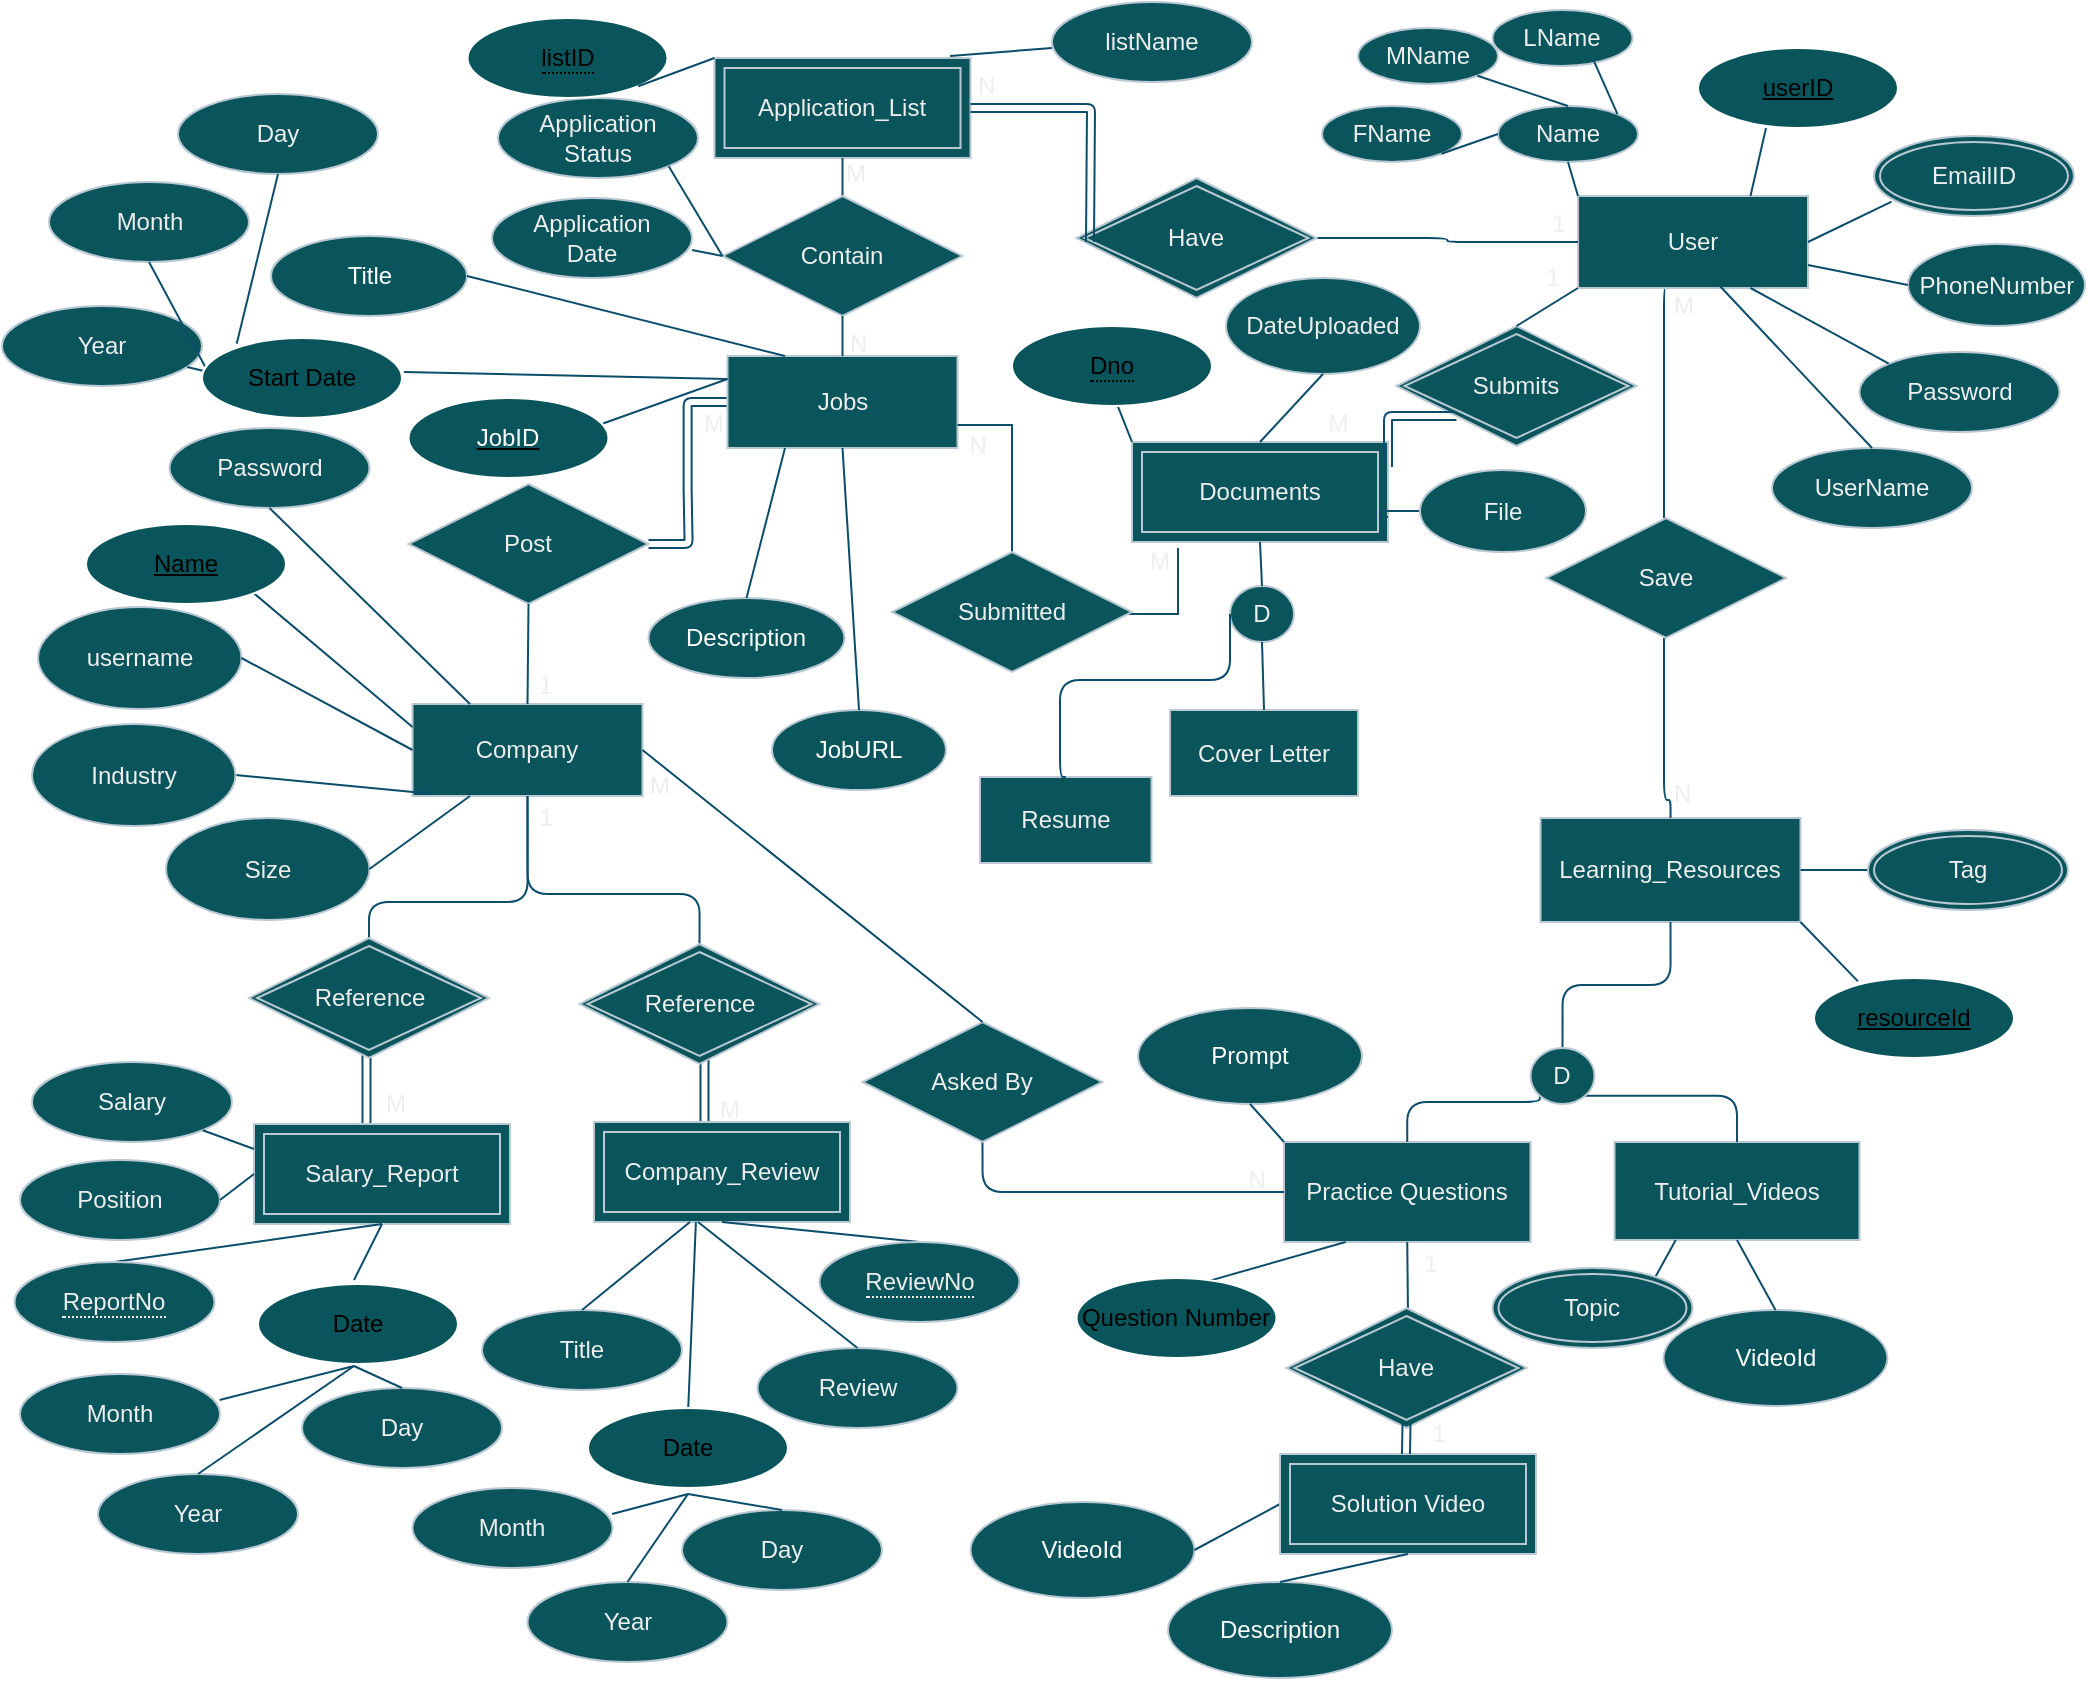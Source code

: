 <mxfile>
    <diagram id="C7LzCkIfsC1N3TE_U1xG" name="Page-1">
        <mxGraphModel dx="318" dy="605" grid="0" gridSize="10" guides="1" tooltips="1" connect="1" arrows="1" fold="1" page="1" pageScale="1" pageWidth="1100" pageHeight="850" math="0" shadow="0">
            <root>
                <mxCell id="0"/>
                <mxCell id="1" parent="0"/>
                <mxCell id="40" style="edgeStyle=orthogonalEdgeStyle;curved=0;rounded=1;sketch=0;orthogonalLoop=1;jettySize=auto;html=1;exitX=0;exitY=0.5;exitDx=0;exitDy=0;entryX=1;entryY=0.5;entryDx=0;entryDy=0;startArrow=none;startFill=0;endArrow=none;endFill=0;strokeColor=#0B4D6A;shape=link;" parent="1" source="15" target="38" edge="1">
                    <mxGeometry relative="1" as="geometry"/>
                </mxCell>
                <mxCell id="15" value="Jobs" style="whiteSpace=wrap;html=1;align=center;rounded=0;sketch=0;fontColor=#EEEEEE;strokeColor=#BAC8D3;fillColor=#09555B;" parent="1" vertex="1">
                    <mxGeometry x="364.75" y="183" width="115" height="46" as="geometry"/>
                </mxCell>
                <mxCell id="55" style="edgeStyle=orthogonalEdgeStyle;curved=0;rounded=1;sketch=0;orthogonalLoop=1;jettySize=auto;html=1;exitX=0.5;exitY=1;exitDx=0;exitDy=0;entryX=0.5;entryY=0;entryDx=0;entryDy=0;startArrow=none;startFill=0;endArrow=none;endFill=0;strokeColor=#0B4D6A;" parent="1" edge="1">
                    <mxGeometry relative="1" as="geometry">
                        <Array as="points">
                            <mxPoint x="833" y="149"/>
                        </Array>
                        <mxPoint x="834.5" y="149" as="sourcePoint"/>
                        <mxPoint x="833" y="264" as="targetPoint"/>
                    </mxGeometry>
                </mxCell>
                <mxCell id="16" value="User" style="whiteSpace=wrap;html=1;align=center;rounded=0;sketch=0;fontColor=#EEEEEE;strokeColor=#BAC8D3;fillColor=#09555B;" parent="1" vertex="1">
                    <mxGeometry x="790" y="103" width="115" height="46" as="geometry"/>
                </mxCell>
                <mxCell id="19" value="Learning_Resources" style="whiteSpace=wrap;html=1;align=center;rounded=0;sketch=0;fontColor=#EEEEEE;strokeColor=#BAC8D3;fillColor=#09555B;" parent="1" vertex="1">
                    <mxGeometry x="771.25" y="414" width="130" height="52" as="geometry"/>
                </mxCell>
                <mxCell id="20" value="&lt;span&gt;Application_List&lt;/span&gt;" style="shape=ext;margin=3;double=1;whiteSpace=wrap;html=1;align=center;rounded=0;sketch=0;fontColor=#EEEEEE;strokeColor=#BAC8D3;fillColor=#09555B;" parent="1" vertex="1">
                    <mxGeometry x="358.25" y="34" width="128" height="50" as="geometry"/>
                </mxCell>
                <mxCell id="24" value="Company" style="whiteSpace=wrap;html=1;align=center;rounded=0;sketch=0;fontColor=#EEEEEE;strokeColor=#BAC8D3;fillColor=#09555B;" parent="1" vertex="1">
                    <mxGeometry x="207.25" y="357" width="115" height="46" as="geometry"/>
                </mxCell>
                <mxCell id="26" value="Practice Questions" style="whiteSpace=wrap;html=1;align=center;rounded=0;sketch=0;fontColor=#EEEEEE;strokeColor=#BAC8D3;fillColor=#09555B;" parent="1" vertex="1">
                    <mxGeometry x="643" y="576" width="123.25" height="50" as="geometry"/>
                </mxCell>
                <mxCell id="27" value="Tutorial_Videos" style="whiteSpace=wrap;html=1;align=center;rounded=0;sketch=0;fontColor=#EEEEEE;strokeColor=#BAC8D3;fillColor=#09555B;" parent="1" vertex="1">
                    <mxGeometry x="808.25" y="576" width="122.5" height="49" as="geometry"/>
                </mxCell>
                <mxCell id="29" style="edgeStyle=orthogonalEdgeStyle;curved=0;rounded=1;sketch=0;orthogonalLoop=1;jettySize=auto;html=1;exitX=1;exitY=1;exitDx=0;exitDy=0;entryX=0.5;entryY=0;entryDx=0;entryDy=0;strokeColor=#0B4D6A;startArrow=none;startFill=0;endArrow=none;endFill=0;" parent="1" source="28" target="27" edge="1">
                    <mxGeometry relative="1" as="geometry"/>
                </mxCell>
                <mxCell id="30" style="edgeStyle=orthogonalEdgeStyle;curved=0;rounded=1;sketch=0;orthogonalLoop=1;jettySize=auto;html=1;exitX=0;exitY=1;exitDx=0;exitDy=0;entryX=0.5;entryY=0;entryDx=0;entryDy=0;strokeColor=#0B4D6A;endArrow=none;endFill=0;" parent="1" source="28" target="26" edge="1">
                    <mxGeometry relative="1" as="geometry">
                        <Array as="points">
                            <mxPoint x="771.25" y="556"/>
                            <mxPoint x="705.25" y="556"/>
                        </Array>
                    </mxGeometry>
                </mxCell>
                <mxCell id="31" style="edgeStyle=orthogonalEdgeStyle;curved=0;rounded=1;sketch=0;orthogonalLoop=1;jettySize=auto;html=1;exitX=0.5;exitY=0;exitDx=0;exitDy=0;entryX=0.5;entryY=1;entryDx=0;entryDy=0;startArrow=none;startFill=0;endArrow=none;endFill=0;strokeColor=#0B4D6A;" parent="1" source="28" target="19" edge="1">
                    <mxGeometry relative="1" as="geometry"/>
                </mxCell>
                <mxCell id="28" value="D" style="ellipse;whiteSpace=wrap;html=1;align=center;rounded=0;sketch=0;fontColor=#EEEEEE;strokeColor=#BAC8D3;fillColor=#09555B;" parent="1" vertex="1">
                    <mxGeometry x="766.25" y="529" width="32" height="28" as="geometry"/>
                </mxCell>
                <mxCell id="34" style="edgeStyle=orthogonalEdgeStyle;curved=0;rounded=1;sketch=0;orthogonalLoop=1;jettySize=auto;html=1;exitX=1;exitY=0.5;exitDx=0;exitDy=0;entryX=0;entryY=0.5;entryDx=0;entryDy=0;startArrow=none;startFill=0;endArrow=none;endFill=0;strokeColor=#0B4D6A;" parent="1" source="48" target="16" edge="1">
                    <mxGeometry relative="1" as="geometry">
                        <mxPoint x="399.25" y="95" as="sourcePoint"/>
                    </mxGeometry>
                </mxCell>
                <mxCell id="36" style="edgeStyle=orthogonalEdgeStyle;curved=0;rounded=1;sketch=0;orthogonalLoop=1;jettySize=auto;html=1;exitX=0.5;exitY=0;exitDx=0;exitDy=0;entryX=0.5;entryY=1;entryDx=0;entryDy=0;startArrow=none;startFill=0;endArrow=none;endFill=0;strokeColor=#0B4D6A;" parent="1" source="35" target="20" edge="1">
                    <mxGeometry relative="1" as="geometry"/>
                </mxCell>
                <mxCell id="35" value="Contain" style="shape=rhombus;perimeter=rhombusPerimeter;whiteSpace=wrap;html=1;align=center;rounded=0;sketch=0;fontColor=#EEEEEE;strokeColor=#BAC8D3;fillColor=#09555B;" parent="1" vertex="1">
                    <mxGeometry x="362.25" y="103" width="120" height="60" as="geometry"/>
                </mxCell>
                <mxCell id="38" value="Post" style="shape=rhombus;perimeter=rhombusPerimeter;whiteSpace=wrap;html=1;align=center;rounded=0;sketch=0;fontColor=#EEEEEE;strokeColor=#BAC8D3;fillColor=#09555B;" parent="1" vertex="1">
                    <mxGeometry x="205.25" y="247" width="120" height="60" as="geometry"/>
                </mxCell>
                <mxCell id="42" style="edgeStyle=orthogonalEdgeStyle;curved=0;rounded=1;sketch=0;orthogonalLoop=1;jettySize=auto;html=1;entryX=0.5;entryY=0;entryDx=0;entryDy=0;startArrow=none;startFill=0;endArrow=none;endFill=0;strokeColor=#0B4D6A;shape=link;" parent="1" edge="1">
                    <mxGeometry relative="1" as="geometry">
                        <mxPoint x="184.25" y="513" as="sourcePoint"/>
                        <mxPoint x="184.25" y="572" as="targetPoint"/>
                    </mxGeometry>
                </mxCell>
                <mxCell id="43" style="edgeStyle=orthogonalEdgeStyle;curved=0;rounded=1;sketch=0;orthogonalLoop=1;jettySize=auto;html=1;exitX=0.5;exitY=0;exitDx=0;exitDy=0;entryX=0.5;entryY=1;entryDx=0;entryDy=0;startArrow=none;startFill=0;endArrow=none;endFill=0;strokeColor=#0B4D6A;" parent="1" source="L6PEySfdvGnuXhV4zKSl-156" target="24" edge="1">
                    <mxGeometry relative="1" as="geometry">
                        <mxPoint x="184.25" y="453" as="sourcePoint"/>
                        <Array as="points">
                            <mxPoint x="186" y="456"/>
                            <mxPoint x="265" y="456"/>
                        </Array>
                    </mxGeometry>
                </mxCell>
                <mxCell id="46" style="edgeStyle=orthogonalEdgeStyle;curved=0;rounded=1;sketch=0;orthogonalLoop=1;jettySize=auto;html=1;entryX=0.5;entryY=1;entryDx=0;entryDy=0;startArrow=none;startFill=0;endArrow=none;endFill=0;strokeColor=#0B4D6A;exitX=0.5;exitY=0;exitDx=0;exitDy=0;" parent="1" source="L6PEySfdvGnuXhV4zKSl-157" target="24" edge="1">
                    <mxGeometry relative="1" as="geometry">
                        <mxPoint x="353.286" y="453.018" as="sourcePoint"/>
                        <Array as="points">
                            <mxPoint x="351" y="452"/>
                            <mxPoint x="265" y="452"/>
                        </Array>
                    </mxGeometry>
                </mxCell>
                <mxCell id="47" style="edgeStyle=orthogonalEdgeStyle;curved=0;rounded=1;sketch=0;orthogonalLoop=1;jettySize=auto;html=1;exitX=0.5;exitY=1;exitDx=0;exitDy=0;entryX=0.5;entryY=0;entryDx=0;entryDy=0;startArrow=none;startFill=0;endArrow=none;endFill=0;strokeColor=#0B4D6A;shape=link;" parent="1" edge="1">
                    <mxGeometry relative="1" as="geometry">
                        <mxPoint x="353.25" y="513" as="sourcePoint"/>
                        <mxPoint x="353.25" y="571.0" as="targetPoint"/>
                    </mxGeometry>
                </mxCell>
                <mxCell id="48" value="Have" style="shape=rhombus;double=1;perimeter=rhombusPerimeter;whiteSpace=wrap;html=1;align=center;rounded=0;sketch=0;fontColor=#EEEEEE;strokeColor=#BAC8D3;fillColor=#09555B;" parent="1" vertex="1">
                    <mxGeometry x="539.25" y="94" width="120" height="60" as="geometry"/>
                </mxCell>
                <mxCell id="53" style="edgeStyle=orthogonalEdgeStyle;curved=0;rounded=1;sketch=0;orthogonalLoop=1;jettySize=auto;html=1;exitX=0.5;exitY=1;exitDx=0;exitDy=0;entryX=0;entryY=0.5;entryDx=0;entryDy=0;startArrow=none;startFill=0;endArrow=none;endFill=0;strokeColor=#0B4D6A;" parent="1" source="51" target="26" edge="1">
                    <mxGeometry relative="1" as="geometry"/>
                </mxCell>
                <mxCell id="51" value="Asked By" style="shape=rhombus;perimeter=rhombusPerimeter;whiteSpace=wrap;html=1;align=center;rounded=0;sketch=0;fontColor=#EEEEEE;strokeColor=#BAC8D3;fillColor=#09555B;" parent="1" vertex="1">
                    <mxGeometry x="432.25" y="516" width="120" height="60" as="geometry"/>
                </mxCell>
                <mxCell id="56" style="edgeStyle=orthogonalEdgeStyle;curved=0;rounded=1;sketch=0;orthogonalLoop=1;jettySize=auto;html=1;exitX=0.5;exitY=1;exitDx=0;exitDy=0;entryX=0.5;entryY=0;entryDx=0;entryDy=0;startArrow=none;startFill=0;endArrow=none;endFill=0;strokeColor=#0B4D6A;" parent="1" target="19" edge="1">
                    <mxGeometry relative="1" as="geometry">
                        <mxPoint x="833.0" y="324" as="sourcePoint"/>
                        <mxPoint x="845.25" y="431.0" as="targetPoint"/>
                        <Array as="points">
                            <mxPoint x="833" y="405"/>
                            <mxPoint x="836" y="405"/>
                        </Array>
                    </mxGeometry>
                </mxCell>
                <mxCell id="54" value="Save" style="shape=rhombus;perimeter=rhombusPerimeter;whiteSpace=wrap;html=1;align=center;rounded=0;sketch=0;fontColor=#EEEEEE;strokeColor=#BAC8D3;fillColor=#09555B;" parent="1" vertex="1">
                    <mxGeometry x="774" y="264" width="120" height="60" as="geometry"/>
                </mxCell>
                <mxCell id="58" style="edgeStyle=orthogonalEdgeStyle;curved=0;rounded=1;sketch=0;orthogonalLoop=1;jettySize=auto;html=1;entryX=0.5;entryY=1;entryDx=0;entryDy=0;startArrow=none;startFill=0;endArrow=none;endFill=0;strokeColor=#0B4D6A;" parent="1" target="26" edge="1">
                    <mxGeometry relative="1" as="geometry">
                        <mxPoint x="705.0" y="663" as="sourcePoint"/>
                    </mxGeometry>
                </mxCell>
                <mxCell id="L6PEySfdvGnuXhV4zKSl-62" value="&lt;font color=&quot;#ffffff&quot;&gt;VideoId&lt;/font&gt;" style="ellipse;whiteSpace=wrap;html=1;fillColor=#09555B;strokeColor=#BAC8D3;fontColor=#EEEEEE;" parent="1" vertex="1">
                    <mxGeometry x="486.25" y="756" width="112" height="48" as="geometry"/>
                </mxCell>
                <mxCell id="L6PEySfdvGnuXhV4zKSl-70" value="" style="endArrow=none;html=1;rounded=0;entryX=0;entryY=0.5;entryDx=0;entryDy=0;exitX=1;exitY=0.5;exitDx=0;exitDy=0;strokeColor=#0B4D6A;" parent="1" source="L6PEySfdvGnuXhV4zKSl-62" target="L6PEySfdvGnuXhV4zKSl-73" edge="1">
                    <mxGeometry width="50" height="50" relative="1" as="geometry">
                        <mxPoint x="567" y="836" as="sourcePoint"/>
                        <mxPoint x="643.75" y="802.75" as="targetPoint"/>
                    </mxGeometry>
                </mxCell>
                <mxCell id="L6PEySfdvGnuXhV4zKSl-73" value="Solution Video" style="shape=ext;margin=3;double=1;whiteSpace=wrap;html=1;align=center;rounded=0;sketch=0;fontColor=#EEEEEE;strokeColor=#BAC8D3;fillColor=#09555B;" parent="1" vertex="1">
                    <mxGeometry x="641" y="732" width="128" height="50" as="geometry"/>
                </mxCell>
                <mxCell id="L6PEySfdvGnuXhV4zKSl-74" value="Have" style="shape=rhombus;double=1;perimeter=rhombusPerimeter;whiteSpace=wrap;html=1;align=center;rounded=0;sketch=0;fontColor=#EEEEEE;strokeColor=#BAC8D3;fillColor=#09555B;" parent="1" vertex="1">
                    <mxGeometry x="644.25" y="659" width="120" height="60" as="geometry"/>
                </mxCell>
                <mxCell id="L6PEySfdvGnuXhV4zKSl-78" value="&lt;font color=&quot;#ffffff&quot;&gt;Description&lt;/font&gt;" style="ellipse;whiteSpace=wrap;html=1;fillColor=#09555B;strokeColor=#BAC8D3;fontColor=#EEEEEE;" parent="1" vertex="1">
                    <mxGeometry x="585" y="796" width="112" height="48" as="geometry"/>
                </mxCell>
                <mxCell id="L6PEySfdvGnuXhV4zKSl-80" value="" style="endArrow=none;html=1;rounded=0;entryX=0.5;entryY=1;entryDx=0;entryDy=0;exitX=0.5;exitY=0;exitDx=0;exitDy=0;strokeColor=#0B4D6A;" parent="1" source="L6PEySfdvGnuXhV4zKSl-78" target="L6PEySfdvGnuXhV4zKSl-73" edge="1">
                    <mxGeometry width="50" height="50" relative="1" as="geometry">
                        <mxPoint x="577" y="846.0" as="sourcePoint"/>
                        <mxPoint x="653.75" y="812.75" as="targetPoint"/>
                        <Array as="points"/>
                    </mxGeometry>
                </mxCell>
                <mxCell id="L6PEySfdvGnuXhV4zKSl-89" value="" style="endArrow=none;html=1;rounded=0;entryX=0.25;entryY=1;entryDx=0;entryDy=0;exitX=0.61;exitY=0.06;exitDx=0;exitDy=0;exitPerimeter=0;strokeColor=#0B4D6A;" parent="1" target="26" edge="1">
                    <mxGeometry width="50" height="50" relative="1" as="geometry">
                        <mxPoint x="599.03" y="647.3" as="sourcePoint"/>
                        <mxPoint x="655" y="617" as="targetPoint"/>
                    </mxGeometry>
                </mxCell>
                <mxCell id="L6PEySfdvGnuXhV4zKSl-92" value="&lt;font color=&quot;#ffffff&quot;&gt;VideoId&lt;/font&gt;" style="ellipse;whiteSpace=wrap;html=1;fillColor=#09555B;strokeColor=#BAC8D3;fontColor=#EEEEEE;" parent="1" vertex="1">
                    <mxGeometry x="832.75" y="660" width="112" height="48" as="geometry"/>
                </mxCell>
                <mxCell id="L6PEySfdvGnuXhV4zKSl-93" value="" style="endArrow=none;html=1;rounded=0;entryX=0.5;entryY=0;entryDx=0;entryDy=0;exitX=0.5;exitY=1;exitDx=0;exitDy=0;strokeColor=#0B4D6A;" parent="1" source="27" target="L6PEySfdvGnuXhV4zKSl-92" edge="1">
                    <mxGeometry width="50" height="50" relative="1" as="geometry">
                        <mxPoint x="715" y="467" as="sourcePoint"/>
                        <mxPoint x="765" y="417" as="targetPoint"/>
                    </mxGeometry>
                </mxCell>
                <mxCell id="L6PEySfdvGnuXhV4zKSl-95" value="Name" style="ellipse;whiteSpace=wrap;html=1;fontColor=#EEEEEE;strokeColor=#BAC8D3;fillColor=#09555B;" parent="1" vertex="1">
                    <mxGeometry x="750" y="58" width="70" height="28" as="geometry"/>
                </mxCell>
                <mxCell id="L6PEySfdvGnuXhV4zKSl-96" value="FName" style="ellipse;whiteSpace=wrap;html=1;fontColor=#EEEEEE;strokeColor=#BAC8D3;fillColor=#09555B;" parent="1" vertex="1">
                    <mxGeometry x="662" y="58" width="70" height="28" as="geometry"/>
                </mxCell>
                <mxCell id="L6PEySfdvGnuXhV4zKSl-97" value="MName" style="ellipse;whiteSpace=wrap;html=1;fontColor=#EEEEEE;strokeColor=#BAC8D3;fillColor=#09555B;" parent="1" vertex="1">
                    <mxGeometry x="680" y="19" width="70" height="28" as="geometry"/>
                </mxCell>
                <mxCell id="L6PEySfdvGnuXhV4zKSl-98" value="LName" style="ellipse;whiteSpace=wrap;html=1;fontColor=#EEEEEE;strokeColor=#BAC8D3;fillColor=#09555B;" parent="1" vertex="1">
                    <mxGeometry x="747.25" y="10" width="70" height="28" as="geometry"/>
                </mxCell>
                <mxCell id="L6PEySfdvGnuXhV4zKSl-101" value="" style="endArrow=none;html=1;rounded=0;entryX=0;entryY=0;entryDx=0;entryDy=0;exitX=0.5;exitY=1;exitDx=0;exitDy=0;strokeColor=#0B4D6A;" parent="1" source="L6PEySfdvGnuXhV4zKSl-95" target="16" edge="1">
                    <mxGeometry width="50" height="50" relative="1" as="geometry">
                        <mxPoint x="715" y="276" as="sourcePoint"/>
                        <mxPoint x="765" y="226" as="targetPoint"/>
                    </mxGeometry>
                </mxCell>
                <mxCell id="L6PEySfdvGnuXhV4zKSl-103" value="" style="endArrow=none;html=1;rounded=0;entryX=0;entryY=0.5;entryDx=0;entryDy=0;exitX=1;exitY=1;exitDx=0;exitDy=0;strokeColor=#0B4D6A;" parent="1" source="L6PEySfdvGnuXhV4zKSl-96" target="L6PEySfdvGnuXhV4zKSl-95" edge="1">
                    <mxGeometry width="50" height="50" relative="1" as="geometry">
                        <mxPoint x="715" y="276" as="sourcePoint"/>
                        <mxPoint x="765" y="226" as="targetPoint"/>
                    </mxGeometry>
                </mxCell>
                <mxCell id="L6PEySfdvGnuXhV4zKSl-104" value="" style="endArrow=none;html=1;rounded=0;entryX=1;entryY=1;entryDx=0;entryDy=0;exitX=0.5;exitY=0;exitDx=0;exitDy=0;strokeColor=#0B4D6A;" parent="1" source="L6PEySfdvGnuXhV4zKSl-95" target="L6PEySfdvGnuXhV4zKSl-97" edge="1">
                    <mxGeometry width="50" height="50" relative="1" as="geometry">
                        <mxPoint x="767" y="56" as="sourcePoint"/>
                        <mxPoint x="765" y="226" as="targetPoint"/>
                    </mxGeometry>
                </mxCell>
                <mxCell id="L6PEySfdvGnuXhV4zKSl-105" value="" style="endArrow=none;html=1;rounded=0;entryX=1;entryY=0;entryDx=0;entryDy=0;exitX=0.719;exitY=0.883;exitDx=0;exitDy=0;exitPerimeter=0;strokeColor=#0B4D6A;" parent="1" source="L6PEySfdvGnuXhV4zKSl-98" target="L6PEySfdvGnuXhV4zKSl-95" edge="1">
                    <mxGeometry width="50" height="50" relative="1" as="geometry">
                        <mxPoint x="715" y="276" as="sourcePoint"/>
                        <mxPoint x="765" y="226" as="targetPoint"/>
                    </mxGeometry>
                </mxCell>
                <mxCell id="L6PEySfdvGnuXhV4zKSl-110" value="" style="endArrow=none;html=1;rounded=0;entryX=0.75;entryY=0;entryDx=0;entryDy=0;strokeColor=#0B4D6A;" parent="1" target="16" edge="1">
                    <mxGeometry width="50" height="50" relative="1" as="geometry">
                        <mxPoint x="884" y="69" as="sourcePoint"/>
                        <mxPoint x="765" y="417" as="targetPoint"/>
                    </mxGeometry>
                </mxCell>
                <mxCell id="L6PEySfdvGnuXhV4zKSl-112" value="" style="endArrow=none;html=1;rounded=0;entryX=0.5;entryY=1;entryDx=0;entryDy=0;exitX=0.5;exitY=0;exitDx=0;exitDy=0;strokeColor=#0B4D6A;" parent="1" source="24" target="38" edge="1">
                    <mxGeometry width="50" height="50" relative="1" as="geometry">
                        <mxPoint x="306" y="331" as="sourcePoint"/>
                        <mxPoint x="307" y="307" as="targetPoint"/>
                    </mxGeometry>
                </mxCell>
                <mxCell id="L6PEySfdvGnuXhV4zKSl-113" value="" style="endArrow=none;html=1;rounded=0;exitX=0.5;exitY=1;exitDx=0;exitDy=0;entryX=0.5;entryY=0;entryDx=0;entryDy=0;strokeColor=#0B4D6A;" parent="1" source="35" target="15" edge="1">
                    <mxGeometry width="50" height="50" relative="1" as="geometry">
                        <mxPoint x="715" y="467" as="sourcePoint"/>
                        <mxPoint x="529" y="244" as="targetPoint"/>
                    </mxGeometry>
                </mxCell>
                <mxCell id="L6PEySfdvGnuXhV4zKSl-121" value="Submits" style="shape=rhombus;double=1;perimeter=rhombusPerimeter;whiteSpace=wrap;html=1;align=center;rounded=0;sketch=0;fontColor=#EEEEEE;strokeColor=#BAC8D3;fillColor=#09555B;" parent="1" vertex="1">
                    <mxGeometry x="699.25" y="168" width="120" height="60" as="geometry"/>
                </mxCell>
                <mxCell id="L6PEySfdvGnuXhV4zKSl-125" value="&lt;span&gt;Documents&lt;/span&gt;" style="shape=ext;margin=3;double=1;whiteSpace=wrap;html=1;align=center;rounded=0;sketch=0;fontColor=#EEEEEE;strokeColor=#BAC8D3;fillColor=#09555B;" parent="1" vertex="1">
                    <mxGeometry x="567" y="226" width="128" height="50" as="geometry"/>
                </mxCell>
                <mxCell id="L6PEySfdvGnuXhV4zKSl-126" style="edgeStyle=orthogonalEdgeStyle;curved=0;rounded=1;sketch=0;orthogonalLoop=1;jettySize=auto;html=1;startArrow=none;startFill=0;endArrow=none;endFill=0;strokeColor=#0B4D6A;shape=link;exitX=0.5;exitY=1;exitDx=0;exitDy=0;" parent="1" edge="1">
                    <mxGeometry relative="1" as="geometry">
                        <mxPoint x="704.25" y="717" as="sourcePoint"/>
                        <mxPoint x="704" y="732" as="targetPoint"/>
                    </mxGeometry>
                </mxCell>
                <mxCell id="L6PEySfdvGnuXhV4zKSl-128" style="edgeStyle=orthogonalEdgeStyle;curved=0;rounded=1;sketch=0;orthogonalLoop=1;jettySize=auto;html=1;startArrow=none;startFill=0;endArrow=none;endFill=0;strokeColor=#0B4D6A;shape=link;exitX=1;exitY=0.5;exitDx=0;exitDy=0;" parent="1" source="20" edge="1">
                    <mxGeometry relative="1" as="geometry">
                        <mxPoint x="224" y="744" as="sourcePoint"/>
                        <mxPoint x="546" y="126" as="targetPoint"/>
                    </mxGeometry>
                </mxCell>
                <mxCell id="L6PEySfdvGnuXhV4zKSl-129" style="edgeStyle=orthogonalEdgeStyle;curved=0;rounded=1;sketch=0;orthogonalLoop=1;jettySize=auto;html=1;startArrow=none;startFill=0;endArrow=none;endFill=0;strokeColor=#0B4D6A;shape=link;exitX=0;exitY=1;exitDx=0;exitDy=0;entryX=1;entryY=0.25;entryDx=0;entryDy=0;" parent="1" source="L6PEySfdvGnuXhV4zKSl-121" target="L6PEySfdvGnuXhV4zKSl-125" edge="1">
                    <mxGeometry relative="1" as="geometry">
                        <mxPoint x="224" y="744" as="sourcePoint"/>
                        <mxPoint x="804.0" y="770.0" as="targetPoint"/>
                        <Array as="points">
                            <mxPoint x="695" y="213"/>
                        </Array>
                    </mxGeometry>
                </mxCell>
                <mxCell id="L6PEySfdvGnuXhV4zKSl-130" value="" style="endArrow=none;html=1;rounded=0;entryX=0;entryY=1;entryDx=0;entryDy=0;exitX=0.5;exitY=0;exitDx=0;exitDy=0;strokeColor=#0B4D6A;" parent="1" source="L6PEySfdvGnuXhV4zKSl-121" target="16" edge="1">
                    <mxGeometry width="50" height="50" relative="1" as="geometry">
                        <mxPoint x="691" y="465" as="sourcePoint"/>
                        <mxPoint x="741" y="415" as="targetPoint"/>
                    </mxGeometry>
                </mxCell>
                <mxCell id="L6PEySfdvGnuXhV4zKSl-132" value="D" style="ellipse;whiteSpace=wrap;html=1;align=center;rounded=0;sketch=0;fontColor=#EEEEEE;strokeColor=#BAC8D3;fillColor=#09555B;" parent="1" vertex="1">
                    <mxGeometry x="616" y="298" width="32" height="28" as="geometry"/>
                </mxCell>
                <mxCell id="L6PEySfdvGnuXhV4zKSl-135" value="" style="endArrow=none;html=1;rounded=0;exitX=0.5;exitY=0;exitDx=0;exitDy=0;entryX=1;entryY=0.5;entryDx=0;entryDy=0;strokeColor=#0B4D6A;" parent="1" source="51" target="24" edge="1">
                    <mxGeometry width="50" height="50" relative="1" as="geometry">
                        <mxPoint x="691" y="465" as="sourcePoint"/>
                        <mxPoint x="741" y="415" as="targetPoint"/>
                    </mxGeometry>
                </mxCell>
                <mxCell id="L6PEySfdvGnuXhV4zKSl-136" value="Resume" style="rounded=0;whiteSpace=wrap;html=1;fontColor=#EEEEEE;strokeColor=#BAC8D3;fillColor=#09555B;" parent="1" vertex="1">
                    <mxGeometry x="491" y="393.5" width="85.75" height="43" as="geometry"/>
                </mxCell>
                <mxCell id="L6PEySfdvGnuXhV4zKSl-137" value="Cover Letter" style="rounded=0;whiteSpace=wrap;html=1;fontColor=#EEEEEE;strokeColor=#BAC8D3;fillColor=#09555B;" parent="1" vertex="1">
                    <mxGeometry x="586" y="360" width="94" height="43" as="geometry"/>
                </mxCell>
                <mxCell id="L6PEySfdvGnuXhV4zKSl-139" value="" style="endArrow=none;html=1;rounded=0;entryX=0.5;entryY=1;entryDx=0;entryDy=0;exitX=0.5;exitY=0;exitDx=0;exitDy=0;strokeColor=#0B4D6A;" parent="1" source="L6PEySfdvGnuXhV4zKSl-132" target="L6PEySfdvGnuXhV4zKSl-125" edge="1">
                    <mxGeometry width="50" height="50" relative="1" as="geometry">
                        <mxPoint x="691" y="465" as="sourcePoint"/>
                        <mxPoint x="741" y="415" as="targetPoint"/>
                    </mxGeometry>
                </mxCell>
                <mxCell id="L6PEySfdvGnuXhV4zKSl-144" style="edgeStyle=orthogonalEdgeStyle;curved=0;rounded=1;sketch=0;orthogonalLoop=1;jettySize=auto;html=1;exitX=0;exitY=0.5;exitDx=0;exitDy=0;strokeColor=#0B4D6A;endArrow=none;endFill=0;entryX=0.5;entryY=0;entryDx=0;entryDy=0;" parent="1" source="L6PEySfdvGnuXhV4zKSl-132" target="L6PEySfdvGnuXhV4zKSl-136" edge="1">
                    <mxGeometry relative="1" as="geometry">
                        <Array as="points">
                            <mxPoint x="616" y="345"/>
                            <mxPoint x="531" y="345"/>
                            <mxPoint x="531" y="394"/>
                        </Array>
                        <mxPoint x="632" y="327.0" as="sourcePoint"/>
                        <mxPoint x="505" y="312" as="targetPoint"/>
                    </mxGeometry>
                </mxCell>
                <mxCell id="L6PEySfdvGnuXhV4zKSl-146" value="" style="endArrow=none;html=1;rounded=0;entryX=0.5;entryY=1;entryDx=0;entryDy=0;exitX=0.5;exitY=0;exitDx=0;exitDy=0;strokeColor=#0B4D6A;" parent="1" source="L6PEySfdvGnuXhV4zKSl-137" target="L6PEySfdvGnuXhV4zKSl-132" edge="1">
                    <mxGeometry width="50" height="50" relative="1" as="geometry">
                        <mxPoint x="691" y="465" as="sourcePoint"/>
                        <mxPoint x="741" y="415" as="targetPoint"/>
                    </mxGeometry>
                </mxCell>
                <mxCell id="133" style="edgeStyle=orthogonalEdgeStyle;rounded=0;orthogonalLoop=1;jettySize=auto;html=1;endArrow=none;endFill=0;strokeColor=#0B4D6A;" parent="1" source="L6PEySfdvGnuXhV4zKSl-147" edge="1">
                    <mxGeometry relative="1" as="geometry">
                        <mxPoint x="590" y="279" as="targetPoint"/>
                        <Array as="points">
                            <mxPoint x="590" y="312"/>
                        </Array>
                    </mxGeometry>
                </mxCell>
                <mxCell id="134" style="edgeStyle=orthogonalEdgeStyle;rounded=0;orthogonalLoop=1;jettySize=auto;html=1;entryX=1;entryY=0.75;entryDx=0;entryDy=0;endArrow=none;endFill=0;strokeColor=#0B4D6A;" parent="1" source="L6PEySfdvGnuXhV4zKSl-147" target="15" edge="1">
                    <mxGeometry relative="1" as="geometry"/>
                </mxCell>
                <mxCell id="L6PEySfdvGnuXhV4zKSl-147" value="Submitted" style="shape=rhombus;perimeter=rhombusPerimeter;whiteSpace=wrap;html=1;align=center;rounded=0;sketch=0;fontColor=#EEEEEE;strokeColor=#BAC8D3;fillColor=#09555B;" parent="1" vertex="1">
                    <mxGeometry x="447" y="281" width="120" height="60" as="geometry"/>
                </mxCell>
                <mxCell id="L6PEySfdvGnuXhV4zKSl-154" value="" style="endArrow=none;html=1;rounded=0;entryX=0;entryY=0;entryDx=0;entryDy=0;exitX=0.54;exitY=1.007;exitDx=0;exitDy=0;strokeColor=#0B4D6A;exitPerimeter=0;" parent="1" target="L6PEySfdvGnuXhV4zKSl-125" edge="1">
                    <mxGeometry width="50" height="50" relative="1" as="geometry">
                        <mxPoint x="560" y="208.28" as="sourcePoint"/>
                        <mxPoint x="741" y="415" as="targetPoint"/>
                    </mxGeometry>
                </mxCell>
                <mxCell id="L6PEySfdvGnuXhV4zKSl-156" value="Reference" style="shape=rhombus;double=1;perimeter=rhombusPerimeter;whiteSpace=wrap;html=1;align=center;rounded=0;sketch=0;fontColor=#EEEEEE;strokeColor=#BAC8D3;fillColor=#09555B;" parent="1" vertex="1">
                    <mxGeometry x="125.5" y="474" width="120" height="60" as="geometry"/>
                </mxCell>
                <mxCell id="L6PEySfdvGnuXhV4zKSl-157" value="Reference" style="shape=rhombus;double=1;perimeter=rhombusPerimeter;whiteSpace=wrap;html=1;align=center;rounded=0;sketch=0;fontColor=#EEEEEE;strokeColor=#BAC8D3;fillColor=#09555B;" parent="1" vertex="1">
                    <mxGeometry x="290.75" y="477" width="120" height="60" as="geometry"/>
                </mxCell>
                <mxCell id="L6PEySfdvGnuXhV4zKSl-159" value="" style="endArrow=none;html=1;rounded=0;entryX=0;entryY=0.25;entryDx=0;entryDy=0;exitX=1;exitY=0.5;exitDx=0;exitDy=0;strokeColor=#0B4D6A;" parent="1" target="15" edge="1">
                    <mxGeometry width="50" height="50" relative="1" as="geometry">
                        <mxPoint x="203" y="191" as="sourcePoint"/>
                        <mxPoint x="364.75" y="184" as="targetPoint"/>
                    </mxGeometry>
                </mxCell>
                <mxCell id="L6PEySfdvGnuXhV4zKSl-161" value="" style="endArrow=none;html=1;rounded=0;entryX=1;entryY=1;entryDx=0;entryDy=0;exitX=0;exitY=0;exitDx=0;exitDy=0;strokeColor=#0B4D6A;startArrow=none;" parent="1" source="153" edge="1">
                    <mxGeometry width="50" height="50" relative="1" as="geometry">
                        <mxPoint x="691" y="465" as="sourcePoint"/>
                        <mxPoint x="323.648" y="41.142" as="targetPoint"/>
                    </mxGeometry>
                </mxCell>
                <mxCell id="L6PEySfdvGnuXhV4zKSl-163" value="" style="endArrow=none;html=1;rounded=0;strokeColor=#0B4D6A;exitX=1;exitY=0.5;exitDx=0;exitDy=0;entryX=0;entryY=0.25;entryDx=0;entryDy=0;" parent="1" target="15" edge="1">
                    <mxGeometry width="50" height="50" relative="1" as="geometry">
                        <mxPoint x="299" y="218" as="sourcePoint"/>
                        <mxPoint x="307.326" y="201.16" as="targetPoint"/>
                    </mxGeometry>
                </mxCell>
                <mxCell id="L6PEySfdvGnuXhV4zKSl-164" value="username" style="ellipse;whiteSpace=wrap;html=1;fontColor=#EEEEEE;strokeColor=#BAC8D3;fillColor=#09555B;" parent="1" vertex="1">
                    <mxGeometry x="20" y="308.5" width="101.75" height="51" as="geometry"/>
                </mxCell>
                <mxCell id="L6PEySfdvGnuXhV4zKSl-165" value="" style="endArrow=none;html=1;rounded=0;exitX=1;exitY=0.5;exitDx=0;exitDy=0;entryX=0;entryY=0.5;entryDx=0;entryDy=0;strokeColor=#0B4D6A;" parent="1" source="L6PEySfdvGnuXhV4zKSl-164" target="24" edge="1">
                    <mxGeometry width="50" height="50" relative="1" as="geometry">
                        <mxPoint x="689" y="465" as="sourcePoint"/>
                        <mxPoint x="739" y="415" as="targetPoint"/>
                    </mxGeometry>
                </mxCell>
                <mxCell id="L6PEySfdvGnuXhV4zKSl-166" value="" style="endArrow=none;html=1;rounded=0;exitX=1;exitY=1;exitDx=0;exitDy=0;entryX=0;entryY=0.25;entryDx=0;entryDy=0;strokeColor=#0B4D6A;" parent="1" target="24" edge="1">
                    <mxGeometry width="50" height="50" relative="1" as="geometry">
                        <mxPoint x="127.355" y="301.142" as="sourcePoint"/>
                        <mxPoint x="185" y="331" as="targetPoint"/>
                    </mxGeometry>
                </mxCell>
                <mxCell id="L6PEySfdvGnuXhV4zKSl-171" value="Salary_Report" style="shape=ext;margin=3;double=1;whiteSpace=wrap;html=1;align=center;rounded=0;sketch=0;fontColor=#EEEEEE;strokeColor=#BAC8D3;fillColor=#09555B;" parent="1" vertex="1">
                    <mxGeometry x="128" y="567" width="128" height="50" as="geometry"/>
                </mxCell>
                <mxCell id="L6PEySfdvGnuXhV4zKSl-172" value="Company_Review" style="shape=ext;margin=3;double=1;whiteSpace=wrap;html=1;align=center;rounded=0;sketch=0;fontColor=#EEEEEE;strokeColor=#BAC8D3;fillColor=#09555B;" parent="1" vertex="1">
                    <mxGeometry x="298" y="566" width="128" height="50" as="geometry"/>
                </mxCell>
                <mxCell id="L6PEySfdvGnuXhV4zKSl-174" value="" style="endArrow=none;html=1;rounded=0;exitX=0.5;exitY=1;exitDx=0;exitDy=0;entryX=0.5;entryY=0;entryDx=0;entryDy=0;strokeColor=#0B4D6A;" parent="1" source="L6PEySfdvGnuXhV4zKSl-171" target="61" edge="1">
                    <mxGeometry width="50" height="50" relative="1" as="geometry">
                        <mxPoint x="688" y="465" as="sourcePoint"/>
                        <mxPoint x="177.5" y="649" as="targetPoint"/>
                    </mxGeometry>
                </mxCell>
                <mxCell id="L6PEySfdvGnuXhV4zKSl-175" value="" style="endArrow=none;html=1;rounded=0;exitX=0.5;exitY=1;exitDx=0;exitDy=0;entryX=0.5;entryY=0;entryDx=0;entryDy=0;strokeColor=#0B4D6A;" parent="1" source="L6PEySfdvGnuXhV4zKSl-172" target="59" edge="1">
                    <mxGeometry width="50" height="50" relative="1" as="geometry">
                        <mxPoint x="688" y="465" as="sourcePoint"/>
                        <mxPoint x="385.5" y="652" as="targetPoint"/>
                    </mxGeometry>
                </mxCell>
                <mxCell id="zc4ChaIp5LCPD5By8ZlH-61" value="&lt;font color=&quot;#ffffff&quot;&gt;&lt;span style=&quot;line-height: 1.1&quot;&gt;Description&lt;/span&gt;&lt;/font&gt;" style="ellipse;whiteSpace=wrap;html=1;fillColor=#09555B;strokeColor=#BAC8D3;fontColor=#EEEEEE;" parent="1" vertex="1">
                    <mxGeometry x="325.25" y="304" width="98" height="40" as="geometry"/>
                </mxCell>
                <mxCell id="zc4ChaIp5LCPD5By8ZlH-63" value="&lt;font color=&quot;#ffffff&quot;&gt;JobURL&lt;/font&gt;" style="ellipse;whiteSpace=wrap;html=1;fillColor=#09555B;strokeColor=#BAC8D3;fontColor=#EEEEEE;" parent="1" vertex="1">
                    <mxGeometry x="387" y="360" width="87" height="40" as="geometry"/>
                </mxCell>
                <mxCell id="zc4ChaIp5LCPD5By8ZlH-65" value="" style="endArrow=none;html=1;rounded=0;entryX=0.25;entryY=1;entryDx=0;entryDy=0;exitX=0.5;exitY=0;exitDx=0;exitDy=0;strokeColor=#0B4D6A;" parent="1" source="zc4ChaIp5LCPD5By8ZlH-61" target="15" edge="1">
                    <mxGeometry width="50" height="50" relative="1" as="geometry">
                        <mxPoint x="422" y="244" as="sourcePoint"/>
                        <mxPoint x="424" y="344" as="targetPoint"/>
                    </mxGeometry>
                </mxCell>
                <mxCell id="zc4ChaIp5LCPD5By8ZlH-66" value="" style="endArrow=none;html=1;rounded=0;exitX=0.5;exitY=0;exitDx=0;exitDy=0;entryX=0.5;entryY=1;entryDx=0;entryDy=0;strokeColor=#0B4D6A;" parent="1" source="zc4ChaIp5LCPD5By8ZlH-63" target="15" edge="1">
                    <mxGeometry width="50" height="50" relative="1" as="geometry">
                        <mxPoint x="374" y="394" as="sourcePoint"/>
                        <mxPoint x="424" y="344" as="targetPoint"/>
                    </mxGeometry>
                </mxCell>
                <mxCell id="zc4ChaIp5LCPD5By8ZlH-74" value="" style="endArrow=none;html=1;rounded=0;exitX=0;exitY=0.5;exitDx=0;exitDy=0;entryX=1;entryY=0.5;entryDx=0;entryDy=0;strokeColor=#0B4D6A;" parent="1" source="zc4ChaIp5LCPD5By8ZlH-105" target="19" edge="1">
                    <mxGeometry width="50" height="50" relative="1" as="geometry">
                        <mxPoint x="903.25" y="544.0" as="sourcePoint"/>
                        <mxPoint x="895" y="574" as="targetPoint"/>
                    </mxGeometry>
                </mxCell>
                <mxCell id="zc4ChaIp5LCPD5By8ZlH-77" value="PhoneNumber" style="ellipse;whiteSpace=wrap;html=1;fontColor=#EEEEEE;strokeColor=#BAC8D3;fillColor=#09555B;" parent="1" vertex="1">
                    <mxGeometry x="955" y="127" width="88.5" height="41" as="geometry"/>
                </mxCell>
                <mxCell id="zc4ChaIp5LCPD5By8ZlH-79" value="" style="endArrow=none;html=1;rounded=0;exitX=1;exitY=0.5;exitDx=0;exitDy=0;entryX=0.093;entryY=0.978;entryDx=0;entryDy=0;entryPerimeter=0;strokeColor=#0B4D6A;" parent="1" source="zc4ChaIp5LCPD5By8ZlH-83" target="24" edge="1">
                    <mxGeometry width="50" height="50" relative="1" as="geometry">
                        <mxPoint x="544" y="394" as="sourcePoint"/>
                        <mxPoint x="232" y="407" as="targetPoint"/>
                    </mxGeometry>
                </mxCell>
                <mxCell id="zc4ChaIp5LCPD5By8ZlH-80" value="" style="endArrow=none;html=1;rounded=0;entryX=1;entryY=0.5;entryDx=0;entryDy=0;exitX=0;exitY=1;exitDx=0;exitDy=0;strokeColor=#0B4D6A;" parent="1" target="16" edge="1">
                    <mxGeometry width="50" height="50" relative="1" as="geometry">
                        <mxPoint x="946.82" y="105.828" as="sourcePoint"/>
                        <mxPoint x="924" y="182" as="targetPoint"/>
                    </mxGeometry>
                </mxCell>
                <mxCell id="zc4ChaIp5LCPD5By8ZlH-81" value="" style="endArrow=none;html=1;rounded=0;entryX=1;entryY=0.75;entryDx=0;entryDy=0;exitX=0;exitY=0.5;exitDx=0;exitDy=0;strokeColor=#0B4D6A;" parent="1" source="zc4ChaIp5LCPD5By8ZlH-77" target="16" edge="1">
                    <mxGeometry width="50" height="50" relative="1" as="geometry">
                        <mxPoint x="544" y="394" as="sourcePoint"/>
                        <mxPoint x="594" y="344" as="targetPoint"/>
                    </mxGeometry>
                </mxCell>
                <mxCell id="zc4ChaIp5LCPD5By8ZlH-83" value="Industry" style="ellipse;whiteSpace=wrap;html=1;fontColor=#EEEEEE;strokeColor=#BAC8D3;fillColor=#09555B;" parent="1" vertex="1">
                    <mxGeometry x="17" y="367" width="101.75" height="51" as="geometry"/>
                </mxCell>
                <mxCell id="zc4ChaIp5LCPD5By8ZlH-85" value="DateUploaded" style="ellipse;whiteSpace=wrap;html=1;fontColor=#EEEEEE;strokeColor=#BAC8D3;fillColor=#09555B;" parent="1" vertex="1">
                    <mxGeometry x="614" y="144" width="97" height="48" as="geometry"/>
                </mxCell>
                <mxCell id="zc4ChaIp5LCPD5By8ZlH-86" value="" style="endArrow=none;html=1;rounded=0;entryX=0.5;entryY=1;entryDx=0;entryDy=0;exitX=0.5;exitY=0;exitDx=0;exitDy=0;strokeColor=#0B4D6A;" parent="1" source="L6PEySfdvGnuXhV4zKSl-125" target="zc4ChaIp5LCPD5By8ZlH-85" edge="1">
                    <mxGeometry width="50" height="50" relative="1" as="geometry">
                        <mxPoint x="631" y="204" as="sourcePoint"/>
                        <mxPoint x="639" y="344" as="targetPoint"/>
                    </mxGeometry>
                </mxCell>
                <mxCell id="zc4ChaIp5LCPD5By8ZlH-88" value="&lt;font color=&quot;#ffffff&quot;&gt;&lt;span style=&quot;line-height: 1.1&quot;&gt;Title&lt;br&gt;&lt;/span&gt;&lt;/font&gt;" style="ellipse;whiteSpace=wrap;html=1;fillColor=#09555B;strokeColor=#BAC8D3;fontColor=#EEEEEE;" parent="1" vertex="1">
                    <mxGeometry x="136.5" y="123" width="98" height="40" as="geometry"/>
                </mxCell>
                <mxCell id="zc4ChaIp5LCPD5By8ZlH-89" value="" style="endArrow=none;html=1;rounded=0;entryX=1;entryY=0.5;entryDx=0;entryDy=0;exitX=0.25;exitY=0;exitDx=0;exitDy=0;strokeColor=#0B4D6A;" parent="1" source="15" target="zc4ChaIp5LCPD5By8ZlH-88" edge="1">
                    <mxGeometry width="50" height="50" relative="1" as="geometry">
                        <mxPoint x="370" y="181" as="sourcePoint"/>
                        <mxPoint x="639" y="344" as="targetPoint"/>
                    </mxGeometry>
                </mxCell>
                <mxCell id="zc4ChaIp5LCPD5By8ZlH-91" value="Size" style="ellipse;whiteSpace=wrap;html=1;fontColor=#EEEEEE;strokeColor=#BAC8D3;fillColor=#09555B;" parent="1" vertex="1">
                    <mxGeometry x="84" y="414" width="101.75" height="51" as="geometry"/>
                </mxCell>
                <mxCell id="zc4ChaIp5LCPD5By8ZlH-94" value="" style="endArrow=none;html=1;rounded=0;entryX=1;entryY=0.5;entryDx=0;entryDy=0;exitX=0.25;exitY=1;exitDx=0;exitDy=0;strokeColor=#0B4D6A;" parent="1" source="24" target="zc4ChaIp5LCPD5By8ZlH-91" edge="1">
                    <mxGeometry width="50" height="50" relative="1" as="geometry">
                        <mxPoint x="587" y="394" as="sourcePoint"/>
                        <mxPoint x="637" y="344" as="targetPoint"/>
                    </mxGeometry>
                </mxCell>
                <mxCell id="zc4ChaIp5LCPD5By8ZlH-96" value="&lt;font color=&quot;#ffffff&quot;&gt;Prompt&lt;/font&gt;" style="ellipse;whiteSpace=wrap;html=1;fillColor=#09555B;strokeColor=#BAC8D3;fontColor=#EEEEEE;" parent="1" vertex="1">
                    <mxGeometry x="570" y="509" width="112" height="48" as="geometry"/>
                </mxCell>
                <mxCell id="zc4ChaIp5LCPD5By8ZlH-97" value="" style="endArrow=none;html=1;rounded=0;exitX=0.5;exitY=1;exitDx=0;exitDy=0;entryX=0;entryY=0;entryDx=0;entryDy=0;strokeColor=#0B4D6A;" parent="1" source="zc4ChaIp5LCPD5By8ZlH-96" target="26" edge="1">
                    <mxGeometry width="50" height="50" relative="1" as="geometry">
                        <mxPoint x="587" y="394" as="sourcePoint"/>
                        <mxPoint x="637" y="344" as="targetPoint"/>
                    </mxGeometry>
                </mxCell>
                <mxCell id="zc4ChaIp5LCPD5By8ZlH-100" value="" style="endArrow=none;html=1;rounded=0;exitX=0.25;exitY=1;exitDx=0;exitDy=0;entryX=1;entryY=0;entryDx=0;entryDy=0;strokeColor=#0B4D6A;" parent="1" source="27" edge="1">
                    <mxGeometry width="50" height="50" relative="1" as="geometry">
                        <mxPoint x="838.875" y="625.0" as="sourcePoint"/>
                        <mxPoint x="827.355" y="645.858" as="targetPoint"/>
                    </mxGeometry>
                </mxCell>
                <mxCell id="zc4ChaIp5LCPD5By8ZlH-105" value="Tag" style="ellipse;shape=doubleEllipse;margin=3;whiteSpace=wrap;html=1;align=center;fontColor=#EEEEEE;fillColor=#09555B;strokeColor=#BAC8D3;" parent="1" vertex="1">
                    <mxGeometry x="935" y="420" width="100" height="40" as="geometry"/>
                </mxCell>
                <mxCell id="zc4ChaIp5LCPD5By8ZlH-106" value="Topic" style="ellipse;shape=doubleEllipse;margin=3;whiteSpace=wrap;html=1;align=center;fontColor=#EEEEEE;fillColor=#09555B;strokeColor=#BAC8D3;" parent="1" vertex="1">
                    <mxGeometry x="747.25" y="639" width="100" height="40" as="geometry"/>
                </mxCell>
                <mxCell id="zc4ChaIp5LCPD5By8ZlH-107" value="EmailID" style="ellipse;shape=doubleEllipse;margin=3;whiteSpace=wrap;html=1;align=center;fontColor=#EEEEEE;fillColor=#09555B;strokeColor=#BAC8D3;" parent="1" vertex="1">
                    <mxGeometry x="938" y="73" width="100" height="40" as="geometry"/>
                </mxCell>
                <mxCell id="59" value="&lt;span style=&quot;border-bottom: 1px dotted&quot;&gt;ReviewNo&lt;br&gt;&lt;/span&gt;" style="ellipse;whiteSpace=wrap;html=1;align=center;fillColor=#09555B;strokeColor=#BAC8D3;fontColor=#EEEEEE;" parent="1" vertex="1">
                    <mxGeometry x="410.75" y="626" width="100" height="40" as="geometry"/>
                </mxCell>
                <mxCell id="61" value="&lt;span style=&quot;border-bottom: 1px dotted&quot;&gt;ReportNo&lt;br&gt;&lt;/span&gt;" style="ellipse;whiteSpace=wrap;html=1;align=center;fillColor=#09555B;strokeColor=#BAC8D3;fontColor=#EEEEEE;" parent="1" vertex="1">
                    <mxGeometry x="8.25" y="636" width="100" height="40" as="geometry"/>
                </mxCell>
                <mxCell id="63" value="Password" style="ellipse;whiteSpace=wrap;html=1;align=center;fillColor=#09555B;strokeColor=#BAC8D3;fontColor=#EEEEEE;" parent="1" vertex="1">
                    <mxGeometry x="930.75" y="181" width="100" height="40" as="geometry"/>
                </mxCell>
                <mxCell id="66" value="" style="endArrow=none;html=1;rounded=0;entryX=0.75;entryY=1;entryDx=0;entryDy=0;exitX=0;exitY=0;exitDx=0;exitDy=0;strokeColor=#0B4D6A;" parent="1" source="63" target="16" edge="1">
                    <mxGeometry width="50" height="50" relative="1" as="geometry">
                        <mxPoint x="965" y="157.5" as="sourcePoint"/>
                        <mxPoint x="915" y="147.5" as="targetPoint"/>
                    </mxGeometry>
                </mxCell>
                <mxCell id="67" value="Title" style="ellipse;whiteSpace=wrap;html=1;align=center;fillColor=#09555B;strokeColor=#BAC8D3;fontColor=#EEEEEE;" parent="1" vertex="1">
                    <mxGeometry x="242" y="660" width="100" height="40" as="geometry"/>
                </mxCell>
                <mxCell id="69" value="" style="endArrow=none;html=1;rounded=0;entryX=0.5;entryY=0;entryDx=0;entryDy=0;strokeColor=#0B4D6A;" parent="1" target="67" edge="1">
                    <mxGeometry width="50" height="50" relative="1" as="geometry">
                        <mxPoint x="346" y="616" as="sourcePoint"/>
                        <mxPoint x="439.75" y="649" as="targetPoint"/>
                    </mxGeometry>
                </mxCell>
                <mxCell id="70" value="Review" style="ellipse;whiteSpace=wrap;html=1;align=center;fillColor=#09555B;strokeColor=#BAC8D3;fontColor=#EEEEEE;" parent="1" vertex="1">
                    <mxGeometry x="379.75" y="679" width="100" height="40" as="geometry"/>
                </mxCell>
                <mxCell id="72" value="" style="endArrow=none;html=1;rounded=0;entryX=0.5;entryY=0;entryDx=0;entryDy=0;strokeColor=#0B4D6A;" parent="1" target="70" edge="1">
                    <mxGeometry width="50" height="50" relative="1" as="geometry">
                        <mxPoint x="350" y="616" as="sourcePoint"/>
                        <mxPoint x="449.75" y="659" as="targetPoint"/>
                    </mxGeometry>
                </mxCell>
                <mxCell id="75" value="" style="endArrow=none;html=1;rounded=0;exitX=0.398;exitY=1;exitDx=0;exitDy=0;entryX=0.5;entryY=0;entryDx=0;entryDy=0;strokeColor=#0B4D6A;exitPerimeter=0;" parent="1" source="L6PEySfdvGnuXhV4zKSl-172" edge="1">
                    <mxGeometry width="50" height="50" relative="1" as="geometry">
                        <mxPoint x="392" y="646" as="sourcePoint"/>
                        <mxPoint x="345" y="712" as="targetPoint"/>
                    </mxGeometry>
                </mxCell>
                <mxCell id="76" value="Month" style="ellipse;whiteSpace=wrap;html=1;align=center;fillColor=#09555B;strokeColor=#BAC8D3;fontColor=#EEEEEE;" parent="1" vertex="1">
                    <mxGeometry x="207.25" y="749" width="100" height="40" as="geometry"/>
                </mxCell>
                <mxCell id="78" value="Year" style="ellipse;whiteSpace=wrap;html=1;align=center;fillColor=#09555B;strokeColor=#BAC8D3;fontColor=#EEEEEE;" parent="1" vertex="1">
                    <mxGeometry x="264.75" y="796" width="100" height="40" as="geometry"/>
                </mxCell>
                <mxCell id="79" value="Day" style="ellipse;whiteSpace=wrap;html=1;align=center;fillColor=#09555B;strokeColor=#BAC8D3;fontColor=#EEEEEE;" parent="1" vertex="1">
                    <mxGeometry x="342" y="760" width="100" height="40" as="geometry"/>
                </mxCell>
                <mxCell id="81" value="" style="endArrow=none;html=1;rounded=0;exitX=0.5;exitY=1;exitDx=0;exitDy=0;entryX=0.5;entryY=0;entryDx=0;entryDy=0;strokeColor=#0B4D6A;" parent="1" target="79" edge="1">
                    <mxGeometry width="50" height="50" relative="1" as="geometry">
                        <mxPoint x="345" y="752" as="sourcePoint"/>
                        <mxPoint x="479.75" y="689" as="targetPoint"/>
                    </mxGeometry>
                </mxCell>
                <mxCell id="82" value="" style="endArrow=none;html=1;rounded=0;exitX=0.5;exitY=1;exitDx=0;exitDy=0;entryX=0.5;entryY=0;entryDx=0;entryDy=0;strokeColor=#0B4D6A;" parent="1" target="78" edge="1">
                    <mxGeometry width="50" height="50" relative="1" as="geometry">
                        <mxPoint x="345" y="752" as="sourcePoint"/>
                        <mxPoint x="489.75" y="699" as="targetPoint"/>
                    </mxGeometry>
                </mxCell>
                <mxCell id="83" value="" style="endArrow=none;html=1;rounded=0;exitX=0.5;exitY=1;exitDx=0;exitDy=0;entryX=0.998;entryY=0.325;entryDx=0;entryDy=0;strokeColor=#0B4D6A;entryPerimeter=0;" parent="1" target="76" edge="1">
                    <mxGeometry width="50" height="50" relative="1" as="geometry">
                        <mxPoint x="345" y="752" as="sourcePoint"/>
                        <mxPoint x="499.75" y="709" as="targetPoint"/>
                    </mxGeometry>
                </mxCell>
                <mxCell id="84" value="Salary" style="ellipse;whiteSpace=wrap;html=1;align=center;fillColor=#09555B;strokeColor=#BAC8D3;fontColor=#EEEEEE;" parent="1" vertex="1">
                    <mxGeometry x="17" y="536" width="100" height="40" as="geometry"/>
                </mxCell>
                <mxCell id="85" value="" style="endArrow=none;html=1;rounded=0;exitX=1;exitY=1;exitDx=0;exitDy=0;entryX=0;entryY=0.25;entryDx=0;entryDy=0;strokeColor=#0B4D6A;" parent="1" source="84" target="L6PEySfdvGnuXhV4zKSl-171" edge="1">
                    <mxGeometry width="50" height="50" relative="1" as="geometry">
                        <mxPoint x="442" y="696" as="sourcePoint"/>
                        <mxPoint x="509.75" y="719" as="targetPoint"/>
                    </mxGeometry>
                </mxCell>
                <mxCell id="86" value="Position" style="ellipse;whiteSpace=wrap;html=1;align=center;fillColor=#09555B;strokeColor=#BAC8D3;fontColor=#EEEEEE;" parent="1" vertex="1">
                    <mxGeometry x="11" y="585" width="100" height="40" as="geometry"/>
                </mxCell>
                <mxCell id="87" value="" style="endArrow=none;html=1;rounded=0;exitX=1;exitY=0.5;exitDx=0;exitDy=0;entryX=0;entryY=0.5;entryDx=0;entryDy=0;strokeColor=#0B4D6A;" parent="1" source="86" target="L6PEySfdvGnuXhV4zKSl-171" edge="1">
                    <mxGeometry width="50" height="50" relative="1" as="geometry">
                        <mxPoint x="452" y="706" as="sourcePoint"/>
                        <mxPoint x="519.75" y="729" as="targetPoint"/>
                    </mxGeometry>
                </mxCell>
                <mxCell id="90" value="Month" style="ellipse;whiteSpace=wrap;html=1;align=center;fillColor=#09555B;strokeColor=#BAC8D3;fontColor=#EEEEEE;" parent="1" vertex="1">
                    <mxGeometry x="11" y="692" width="100" height="40" as="geometry"/>
                </mxCell>
                <mxCell id="91" value="Year" style="ellipse;whiteSpace=wrap;html=1;align=center;fillColor=#09555B;strokeColor=#BAC8D3;fontColor=#EEEEEE;" parent="1" vertex="1">
                    <mxGeometry x="50" y="742" width="100" height="40" as="geometry"/>
                </mxCell>
                <mxCell id="92" value="Day" style="ellipse;whiteSpace=wrap;html=1;align=center;fillColor=#09555B;strokeColor=#BAC8D3;fontColor=#EEEEEE;" parent="1" vertex="1">
                    <mxGeometry x="152" y="699" width="100" height="40" as="geometry"/>
                </mxCell>
                <mxCell id="93" value="" style="endArrow=none;html=1;rounded=0;exitX=0.5;exitY=1;exitDx=0;exitDy=0;entryX=0.5;entryY=0;entryDx=0;entryDy=0;strokeColor=#0B4D6A;" parent="1" target="92" edge="1">
                    <mxGeometry width="50" height="50" relative="1" as="geometry">
                        <mxPoint x="178" y="688" as="sourcePoint"/>
                        <mxPoint x="280.75" y="643" as="targetPoint"/>
                    </mxGeometry>
                </mxCell>
                <mxCell id="94" value="" style="endArrow=none;html=1;rounded=0;exitX=0.5;exitY=1;exitDx=0;exitDy=0;entryX=0.5;entryY=0;entryDx=0;entryDy=0;strokeColor=#0B4D6A;" parent="1" target="91" edge="1">
                    <mxGeometry width="50" height="50" relative="1" as="geometry">
                        <mxPoint x="178" y="688" as="sourcePoint"/>
                        <mxPoint x="290.75" y="653" as="targetPoint"/>
                    </mxGeometry>
                </mxCell>
                <mxCell id="95" value="" style="endArrow=none;html=1;rounded=0;exitX=0.5;exitY=1;exitDx=0;exitDy=0;entryX=0.998;entryY=0.325;entryDx=0;entryDy=0;strokeColor=#0B4D6A;entryPerimeter=0;" parent="1" target="90" edge="1">
                    <mxGeometry width="50" height="50" relative="1" as="geometry">
                        <mxPoint x="178" y="688" as="sourcePoint"/>
                        <mxPoint x="300.75" y="663" as="targetPoint"/>
                    </mxGeometry>
                </mxCell>
                <mxCell id="97" value="" style="endArrow=none;html=1;rounded=0;exitX=0.5;exitY=1;exitDx=0;exitDy=0;strokeColor=#0B4D6A;" parent="1" source="L6PEySfdvGnuXhV4zKSl-171" edge="1">
                    <mxGeometry width="50" height="50" relative="1" as="geometry">
                        <mxPoint x="188" y="698" as="sourcePoint"/>
                        <mxPoint x="178" y="645" as="targetPoint"/>
                    </mxGeometry>
                </mxCell>
                <mxCell id="101" value="Application&lt;br&gt;Status" style="ellipse;whiteSpace=wrap;html=1;align=center;fillColor=#09555B;strokeColor=#BAC8D3;fontColor=#EEEEEE;" parent="1" vertex="1">
                    <mxGeometry x="250" y="54" width="100" height="40" as="geometry"/>
                </mxCell>
                <mxCell id="102" value="" style="endArrow=none;html=1;rounded=0;entryX=1;entryY=1;entryDx=0;entryDy=0;exitX=0;exitY=0.5;exitDx=0;exitDy=0;strokeColor=#0B4D6A;" parent="1" source="35" target="101" edge="1">
                    <mxGeometry width="50" height="50" relative="1" as="geometry">
                        <mxPoint x="403.5" y="193" as="sourcePoint"/>
                        <mxPoint x="244.5" y="153" as="targetPoint"/>
                    </mxGeometry>
                </mxCell>
                <mxCell id="103" value="UserName" style="ellipse;whiteSpace=wrap;html=1;align=center;fillColor=#09555B;strokeColor=#BAC8D3;fontColor=#EEEEEE;" parent="1" vertex="1">
                    <mxGeometry x="887" y="229" width="100" height="40" as="geometry"/>
                </mxCell>
                <mxCell id="104" value="" style="endArrow=none;html=1;rounded=0;entryX=0.617;entryY=0.978;entryDx=0;entryDy=0;exitX=0.5;exitY=0;exitDx=0;exitDy=0;strokeColor=#0B4D6A;entryPerimeter=0;" parent="1" source="103" target="16" edge="1">
                    <mxGeometry width="50" height="50" relative="1" as="geometry">
                        <mxPoint x="955.395" y="196.858" as="sourcePoint"/>
                        <mxPoint x="886.25" y="159" as="targetPoint"/>
                    </mxGeometry>
                </mxCell>
                <mxCell id="105" value="Password" style="ellipse;whiteSpace=wrap;html=1;align=center;fillColor=#09555B;strokeColor=#BAC8D3;fontColor=#EEEEEE;" parent="1" vertex="1">
                    <mxGeometry x="85.75" y="219" width="100" height="40" as="geometry"/>
                </mxCell>
                <mxCell id="107" value="" style="endArrow=none;html=1;rounded=0;exitX=0.5;exitY=1;exitDx=0;exitDy=0;entryX=0.25;entryY=0;entryDx=0;entryDy=0;strokeColor=#0B4D6A;" parent="1" source="105" target="24" edge="1">
                    <mxGeometry width="50" height="50" relative="1" as="geometry">
                        <mxPoint x="137.355" y="311.142" as="sourcePoint"/>
                        <mxPoint x="217.25" y="378.5" as="targetPoint"/>
                    </mxGeometry>
                </mxCell>
                <mxCell id="108" value="N" style="text;spacingLeft=4;spacingRight=4;overflow=hidden;rotatable=0;points=[[0,0.5],[1,0.5]];portConstraint=eastwest;fontSize=12;labelBackgroundColor=none;labelBorderColor=none;fontColor=#EEEEEE;" parent="1" vertex="1">
                    <mxGeometry x="420" y="163" width="40" height="30" as="geometry"/>
                </mxCell>
                <mxCell id="109" value="M" style="text;strokeColor=none;fillColor=none;spacingLeft=4;spacingRight=4;overflow=hidden;rotatable=0;points=[[0,0.5],[1,0.5]];portConstraint=eastwest;fontSize=12;fontColor=#EEEEEE;" parent="1" vertex="1">
                    <mxGeometry x="418" y="78" width="40" height="30" as="geometry"/>
                </mxCell>
                <mxCell id="111" value="N" style="text;strokeColor=none;fillColor=none;spacingLeft=4;spacingRight=4;overflow=hidden;rotatable=0;points=[[0,0.5],[1,0.5]];portConstraint=eastwest;fontSize=12;fontColor=#EEEEEE;" parent="1" vertex="1">
                    <mxGeometry x="832" y="388" width="40" height="30" as="geometry"/>
                </mxCell>
                <mxCell id="112" value="M" style="text;strokeColor=none;fillColor=none;spacingLeft=4;spacingRight=4;overflow=hidden;rotatable=0;points=[[0,0.5],[1,0.5]];portConstraint=eastwest;fontSize=12;fontColor=#EEEEEE;" parent="1" vertex="1">
                    <mxGeometry x="832" y="144" width="40" height="30" as="geometry"/>
                </mxCell>
                <mxCell id="113" value="1" style="text;strokeColor=none;fillColor=none;spacingLeft=4;spacingRight=4;overflow=hidden;rotatable=0;points=[[0,0.5],[1,0.5]];portConstraint=eastwest;fontSize=12;fontColor=#EEEEEE;" parent="1" vertex="1">
                    <mxGeometry x="771.25" y="103" width="40" height="30" as="geometry"/>
                </mxCell>
                <mxCell id="114" value="N&#10;" style="text;strokeColor=none;fillColor=none;spacingLeft=4;spacingRight=4;overflow=hidden;rotatable=0;points=[[0,0.5],[1,0.5]];portConstraint=eastwest;fontSize=12;fontColor=#EEEEEE;" parent="1" vertex="1">
                    <mxGeometry x="484" y="34" width="40" height="30" as="geometry"/>
                </mxCell>
                <mxCell id="115" value="M" style="text;strokeColor=none;fillColor=none;spacingLeft=4;spacingRight=4;overflow=hidden;rotatable=0;points=[[0,0.5],[1,0.5]];portConstraint=eastwest;fontSize=12;fontColor=#EEEEEE;" parent="1" vertex="1">
                    <mxGeometry x="347" y="203" width="40" height="30" as="geometry"/>
                </mxCell>
                <mxCell id="116" value="1" style="text;strokeColor=none;fillColor=none;spacingLeft=4;spacingRight=4;overflow=hidden;rotatable=0;points=[[0,0.5],[1,0.5]];portConstraint=eastwest;fontSize=12;fontColor=#EEEEEE;" parent="1" vertex="1">
                    <mxGeometry x="264.5" y="334" width="40" height="30" as="geometry"/>
                </mxCell>
                <mxCell id="117" value="M" style="text;strokeColor=none;fillColor=none;spacingLeft=4;spacingRight=4;overflow=hidden;rotatable=0;points=[[0,0.5],[1,0.5]];portConstraint=eastwest;fontSize=12;fontColor=#EEEEEE;" parent="1" vertex="1">
                    <mxGeometry x="188" y="543" width="40" height="30" as="geometry"/>
                </mxCell>
                <mxCell id="118" value="M" style="text;strokeColor=none;fillColor=none;spacingLeft=4;spacingRight=4;overflow=hidden;rotatable=0;points=[[0,0.5],[1,0.5]];portConstraint=eastwest;fontSize=12;fontColor=#EEEEEE;" parent="1" vertex="1">
                    <mxGeometry x="355" y="546" width="40" height="30" as="geometry"/>
                </mxCell>
                <mxCell id="119" value="1" style="text;strokeColor=none;fillColor=none;spacingLeft=4;spacingRight=4;overflow=hidden;rotatable=0;points=[[0,0.5],[1,0.5]];portConstraint=eastwest;fontSize=12;fontColor=#EEEEEE;" parent="1" vertex="1">
                    <mxGeometry x="264.75" y="400" width="40" height="30" as="geometry"/>
                </mxCell>
                <mxCell id="120" value="M" style="text;strokeColor=none;fillColor=none;spacingLeft=4;spacingRight=4;overflow=hidden;rotatable=0;points=[[0,0.5],[1,0.5]];portConstraint=eastwest;fontSize=12;fontColor=#EEEEEE;" parent="1" vertex="1">
                    <mxGeometry x="320" y="384" width="40" height="30" as="geometry"/>
                </mxCell>
                <mxCell id="121" value="N" style="text;strokeColor=none;fillColor=none;spacingLeft=4;spacingRight=4;overflow=hidden;rotatable=0;points=[[0,0.5],[1,0.5]];portConstraint=eastwest;fontSize=12;fontColor=#EEEEEE;" parent="1" vertex="1">
                    <mxGeometry x="619.25" y="581" width="40" height="30" as="geometry"/>
                </mxCell>
                <mxCell id="122" value="1" style="text;strokeColor=none;fillColor=none;spacingLeft=4;spacingRight=4;overflow=hidden;rotatable=0;points=[[0,0.5],[1,0.5]];portConstraint=eastwest;fontSize=12;fontColor=#EEEEEE;" parent="1" vertex="1">
                    <mxGeometry x="711.25" y="708" width="40" height="30" as="geometry"/>
                </mxCell>
                <mxCell id="124" value="1" style="text;strokeColor=none;fillColor=none;spacingLeft=4;spacingRight=4;overflow=hidden;rotatable=0;points=[[0,0.5],[1,0.5]];portConstraint=eastwest;fontSize=12;fontColor=#EEEEEE;" parent="1" vertex="1">
                    <mxGeometry x="707.25" y="623" width="40" height="30" as="geometry"/>
                </mxCell>
                <mxCell id="127" value="M" style="text;strokeColor=none;fillColor=none;spacingLeft=4;spacingRight=4;overflow=hidden;rotatable=0;points=[[0,0.5],[1,0.5]];portConstraint=eastwest;fontSize=12;fontColor=#EEEEEE;" parent="1" vertex="1">
                    <mxGeometry x="659.25" y="203" width="40" height="30" as="geometry"/>
                </mxCell>
                <mxCell id="130" value="1" style="text;strokeColor=none;fillColor=none;spacingLeft=4;spacingRight=4;overflow=hidden;rotatable=0;points=[[0,0.5],[1,0.5]];portConstraint=eastwest;fontSize=12;fontColor=#EEEEEE;" parent="1" vertex="1">
                    <mxGeometry x="768.25" y="130" width="40" height="30" as="geometry"/>
                </mxCell>
                <mxCell id="132" style="edgeStyle=orthogonalEdgeStyle;rounded=0;orthogonalLoop=1;jettySize=auto;html=1;entryX=1;entryY=0.75;entryDx=0;entryDy=0;strokeColor=#0B4D6A;endArrow=none;endFill=0;" parent="1" source="131" target="L6PEySfdvGnuXhV4zKSl-125" edge="1">
                    <mxGeometry relative="1" as="geometry"/>
                </mxCell>
                <mxCell id="131" value="File" style="ellipse;whiteSpace=wrap;html=1;fontColor=#EEEEEE;strokeColor=#BAC8D3;fillColor=#09555B;" parent="1" vertex="1">
                    <mxGeometry x="711" y="240" width="83" height="41" as="geometry"/>
                </mxCell>
                <mxCell id="135" value="M" style="text;spacingLeft=4;spacingRight=4;overflow=hidden;rotatable=0;points=[[0,0.5],[1,0.5]];portConstraint=eastwest;fontSize=12;fontColor=#EEEEEE;" parent="1" vertex="1">
                    <mxGeometry x="570" y="272" width="40" height="30" as="geometry"/>
                </mxCell>
                <mxCell id="136" value="N" style="text;spacingLeft=4;spacingRight=4;overflow=hidden;rotatable=0;points=[[0,0.5],[1,0.5]];portConstraint=eastwest;fontSize=12;fontColor=#EEEEEE;" parent="1" vertex="1">
                    <mxGeometry x="479.75" y="214" width="40" height="30" as="geometry"/>
                </mxCell>
                <mxCell id="137" value="Application&lt;br&gt;Date" style="ellipse;whiteSpace=wrap;html=1;align=center;fillColor=#09555B;strokeColor=#BAC8D3;fontColor=#EEEEEE;" parent="1" vertex="1">
                    <mxGeometry x="247" y="104" width="100" height="40" as="geometry"/>
                </mxCell>
                <mxCell id="139" value="" style="endArrow=none;html=1;rounded=0;entryX=1;entryY=0.65;entryDx=0;entryDy=0;exitX=0;exitY=0.5;exitDx=0;exitDy=0;strokeColor=#0B4D6A;entryPerimeter=0;" parent="1" source="35" target="137" edge="1">
                    <mxGeometry width="50" height="50" relative="1" as="geometry">
                        <mxPoint x="372.25" y="143" as="sourcePoint"/>
                        <mxPoint x="214.105" y="57.142" as="targetPoint"/>
                    </mxGeometry>
                </mxCell>
                <mxCell id="141" value="Month" style="ellipse;whiteSpace=wrap;html=1;align=center;fillColor=#09555B;strokeColor=#BAC8D3;fontColor=#EEEEEE;" parent="1" vertex="1">
                    <mxGeometry x="25.5" y="96" width="100" height="40" as="geometry"/>
                </mxCell>
                <mxCell id="142" value="Year" style="ellipse;whiteSpace=wrap;html=1;align=center;fillColor=#09555B;strokeColor=#BAC8D3;fontColor=#EEEEEE;" parent="1" vertex="1">
                    <mxGeometry x="2" y="158" width="100" height="40" as="geometry"/>
                </mxCell>
                <mxCell id="143" value="Day" style="ellipse;whiteSpace=wrap;html=1;align=center;fillColor=#09555B;strokeColor=#BAC8D3;fontColor=#EEEEEE;" parent="1" vertex="1">
                    <mxGeometry x="90" y="52" width="100" height="40" as="geometry"/>
                </mxCell>
                <mxCell id="144" value="" style="endArrow=none;html=1;rounded=0;exitX=0;exitY=0;exitDx=0;exitDy=0;strokeColor=#0B4D6A;entryX=0.5;entryY=1;entryDx=0;entryDy=0;" parent="1" target="143" edge="1">
                    <mxGeometry width="50" height="50" relative="1" as="geometry">
                        <mxPoint x="119.352" y="176.858" as="sourcePoint"/>
                        <mxPoint x="178" y="78" as="targetPoint"/>
                        <Array as="points"/>
                    </mxGeometry>
                </mxCell>
                <mxCell id="145" value="" style="endArrow=none;html=1;rounded=0;exitX=0;exitY=0.5;exitDx=0;exitDy=0;strokeColor=#0B4D6A;" parent="1" target="142" edge="1">
                    <mxGeometry width="50" height="50" relative="1" as="geometry">
                        <mxPoint x="105" y="191" as="sourcePoint"/>
                        <mxPoint x="293.25" y="51.5" as="targetPoint"/>
                    </mxGeometry>
                </mxCell>
                <mxCell id="146" value="" style="endArrow=none;html=1;rounded=0;exitX=0;exitY=0.5;exitDx=0;exitDy=0;entryX=0.5;entryY=1;entryDx=0;entryDy=0;strokeColor=#0B4D6A;" parent="1" target="141" edge="1">
                    <mxGeometry width="50" height="50" relative="1" as="geometry">
                        <mxPoint x="105" y="191" as="sourcePoint"/>
                        <mxPoint x="303.25" y="61.5" as="targetPoint"/>
                    </mxGeometry>
                </mxCell>
                <mxCell id="150" value="&lt;span style=&quot;color: rgb(255 , 255 , 255)&quot;&gt;JobID&lt;/span&gt;" style="ellipse;whiteSpace=wrap;html=1;align=center;fontStyle=4;strokeColor=#FFFFFF;fillColor=#09555B;" parent="1" vertex="1">
                    <mxGeometry x="205.25" y="204" width="100" height="40" as="geometry"/>
                </mxCell>
                <mxCell id="151" value="&lt;span style=&quot;border-bottom: 1px dotted&quot;&gt;Dno&lt;/span&gt;" style="ellipse;whiteSpace=wrap;html=1;align=center;strokeColor=#FFFFFF;fillColor=#09555B;" parent="1" vertex="1">
                    <mxGeometry x="507" y="168" width="100" height="40" as="geometry"/>
                </mxCell>
                <mxCell id="153" value="&lt;span style=&quot;border-bottom: 1px dotted&quot;&gt;listID&lt;/span&gt;" style="ellipse;whiteSpace=wrap;html=1;align=center;strokeColor=#FFFFFF;fillColor=#09555B;" parent="1" vertex="1">
                    <mxGeometry x="234.75" y="14" width="100" height="40" as="geometry"/>
                </mxCell>
                <mxCell id="154" value="" style="endArrow=none;html=1;rounded=0;entryX=1;entryY=1;entryDx=0;entryDy=0;exitX=0;exitY=0;exitDx=0;exitDy=0;strokeColor=#0B4D6A;" parent="1" source="20" target="153" edge="1">
                    <mxGeometry width="50" height="50" relative="1" as="geometry">
                        <mxPoint x="358.25" y="34" as="sourcePoint"/>
                        <mxPoint x="323.648" y="41.142" as="targetPoint"/>
                    </mxGeometry>
                </mxCell>
                <mxCell id="155" value="userID" style="ellipse;whiteSpace=wrap;html=1;align=center;fontStyle=4;strokeColor=#FFFFFF;fillColor=#09555B;" parent="1" vertex="1">
                    <mxGeometry x="850" y="29" width="100" height="40" as="geometry"/>
                </mxCell>
                <mxCell id="156" value="Start Date" style="ellipse;whiteSpace=wrap;html=1;align=center;strokeColor=#FFFFFF;fillColor=#09555B;" parent="1" vertex="1">
                    <mxGeometry x="102" y="174" width="100" height="40" as="geometry"/>
                </mxCell>
                <mxCell id="157" value="Date" style="ellipse;whiteSpace=wrap;html=1;align=center;strokeColor=#FFFFFF;fillColor=#09555B;" parent="1" vertex="1">
                    <mxGeometry x="130" y="647" width="100" height="40" as="geometry"/>
                </mxCell>
                <mxCell id="158" value="Date" style="ellipse;whiteSpace=wrap;html=1;align=center;strokeColor=#FFFFFF;fillColor=#09555B;" parent="1" vertex="1">
                    <mxGeometry x="295" y="709" width="100" height="40" as="geometry"/>
                </mxCell>
                <mxCell id="159" value="Name" style="ellipse;whiteSpace=wrap;html=1;align=center;fontStyle=4;strokeColor=#FFFFFF;fillColor=#09555B;" parent="1" vertex="1">
                    <mxGeometry x="44" y="267" width="100" height="40" as="geometry"/>
                </mxCell>
                <mxCell id="161" value="Question Number" style="ellipse;whiteSpace=wrap;html=1;align=center;strokeColor=#FFFFFF;fillColor=#09555B;" parent="1" vertex="1">
                    <mxGeometry x="539.25" y="644" width="100" height="40" as="geometry"/>
                </mxCell>
                <mxCell id="162" value="resourceId" style="ellipse;whiteSpace=wrap;html=1;align=center;fontStyle=4;strokeColor=#FFFFFF;fillColor=#09555B;" parent="1" vertex="1">
                    <mxGeometry x="908" y="494" width="100" height="40" as="geometry"/>
                </mxCell>
                <mxCell id="163" value="" style="endArrow=none;html=1;rounded=0;entryX=1;entryY=1;entryDx=0;entryDy=0;strokeColor=#0B4D6A;exitX=0.22;exitY=0.042;exitDx=0;exitDy=0;exitPerimeter=0;" parent="1" source="162" target="19" edge="1">
                    <mxGeometry width="50" height="50" relative="1" as="geometry">
                        <mxPoint x="935" y="500" as="sourcePoint"/>
                        <mxPoint x="911.25" y="450" as="targetPoint"/>
                    </mxGeometry>
                </mxCell>
                <mxCell id="166" value="listName" style="ellipse;whiteSpace=wrap;html=1;fontColor=#EEEEEE;strokeColor=#BAC8D3;fillColor=#09555B;" vertex="1" parent="1">
                    <mxGeometry x="527" y="6" width="100" height="40" as="geometry"/>
                </mxCell>
                <mxCell id="167" style="edgeStyle=orthogonalEdgeStyle;rounded=0;orthogonalLoop=1;jettySize=auto;html=1;exitX=0.5;exitY=1;exitDx=0;exitDy=0;" edge="1" parent="1" source="166" target="166">
                    <mxGeometry relative="1" as="geometry"/>
                </mxCell>
                <mxCell id="169" value="" style="endArrow=none;html=1;rounded=0;exitX=0.92;exitY=-0.02;exitDx=0;exitDy=0;strokeColor=#0B4D6A;exitPerimeter=0;" edge="1" parent="1" source="20">
                    <mxGeometry width="50" height="50" relative="1" as="geometry">
                        <mxPoint x="795" y="68" as="sourcePoint"/>
                        <mxPoint x="527" y="29" as="targetPoint"/>
                    </mxGeometry>
                </mxCell>
            </root>
        </mxGraphModel>
    </diagram>
</mxfile>